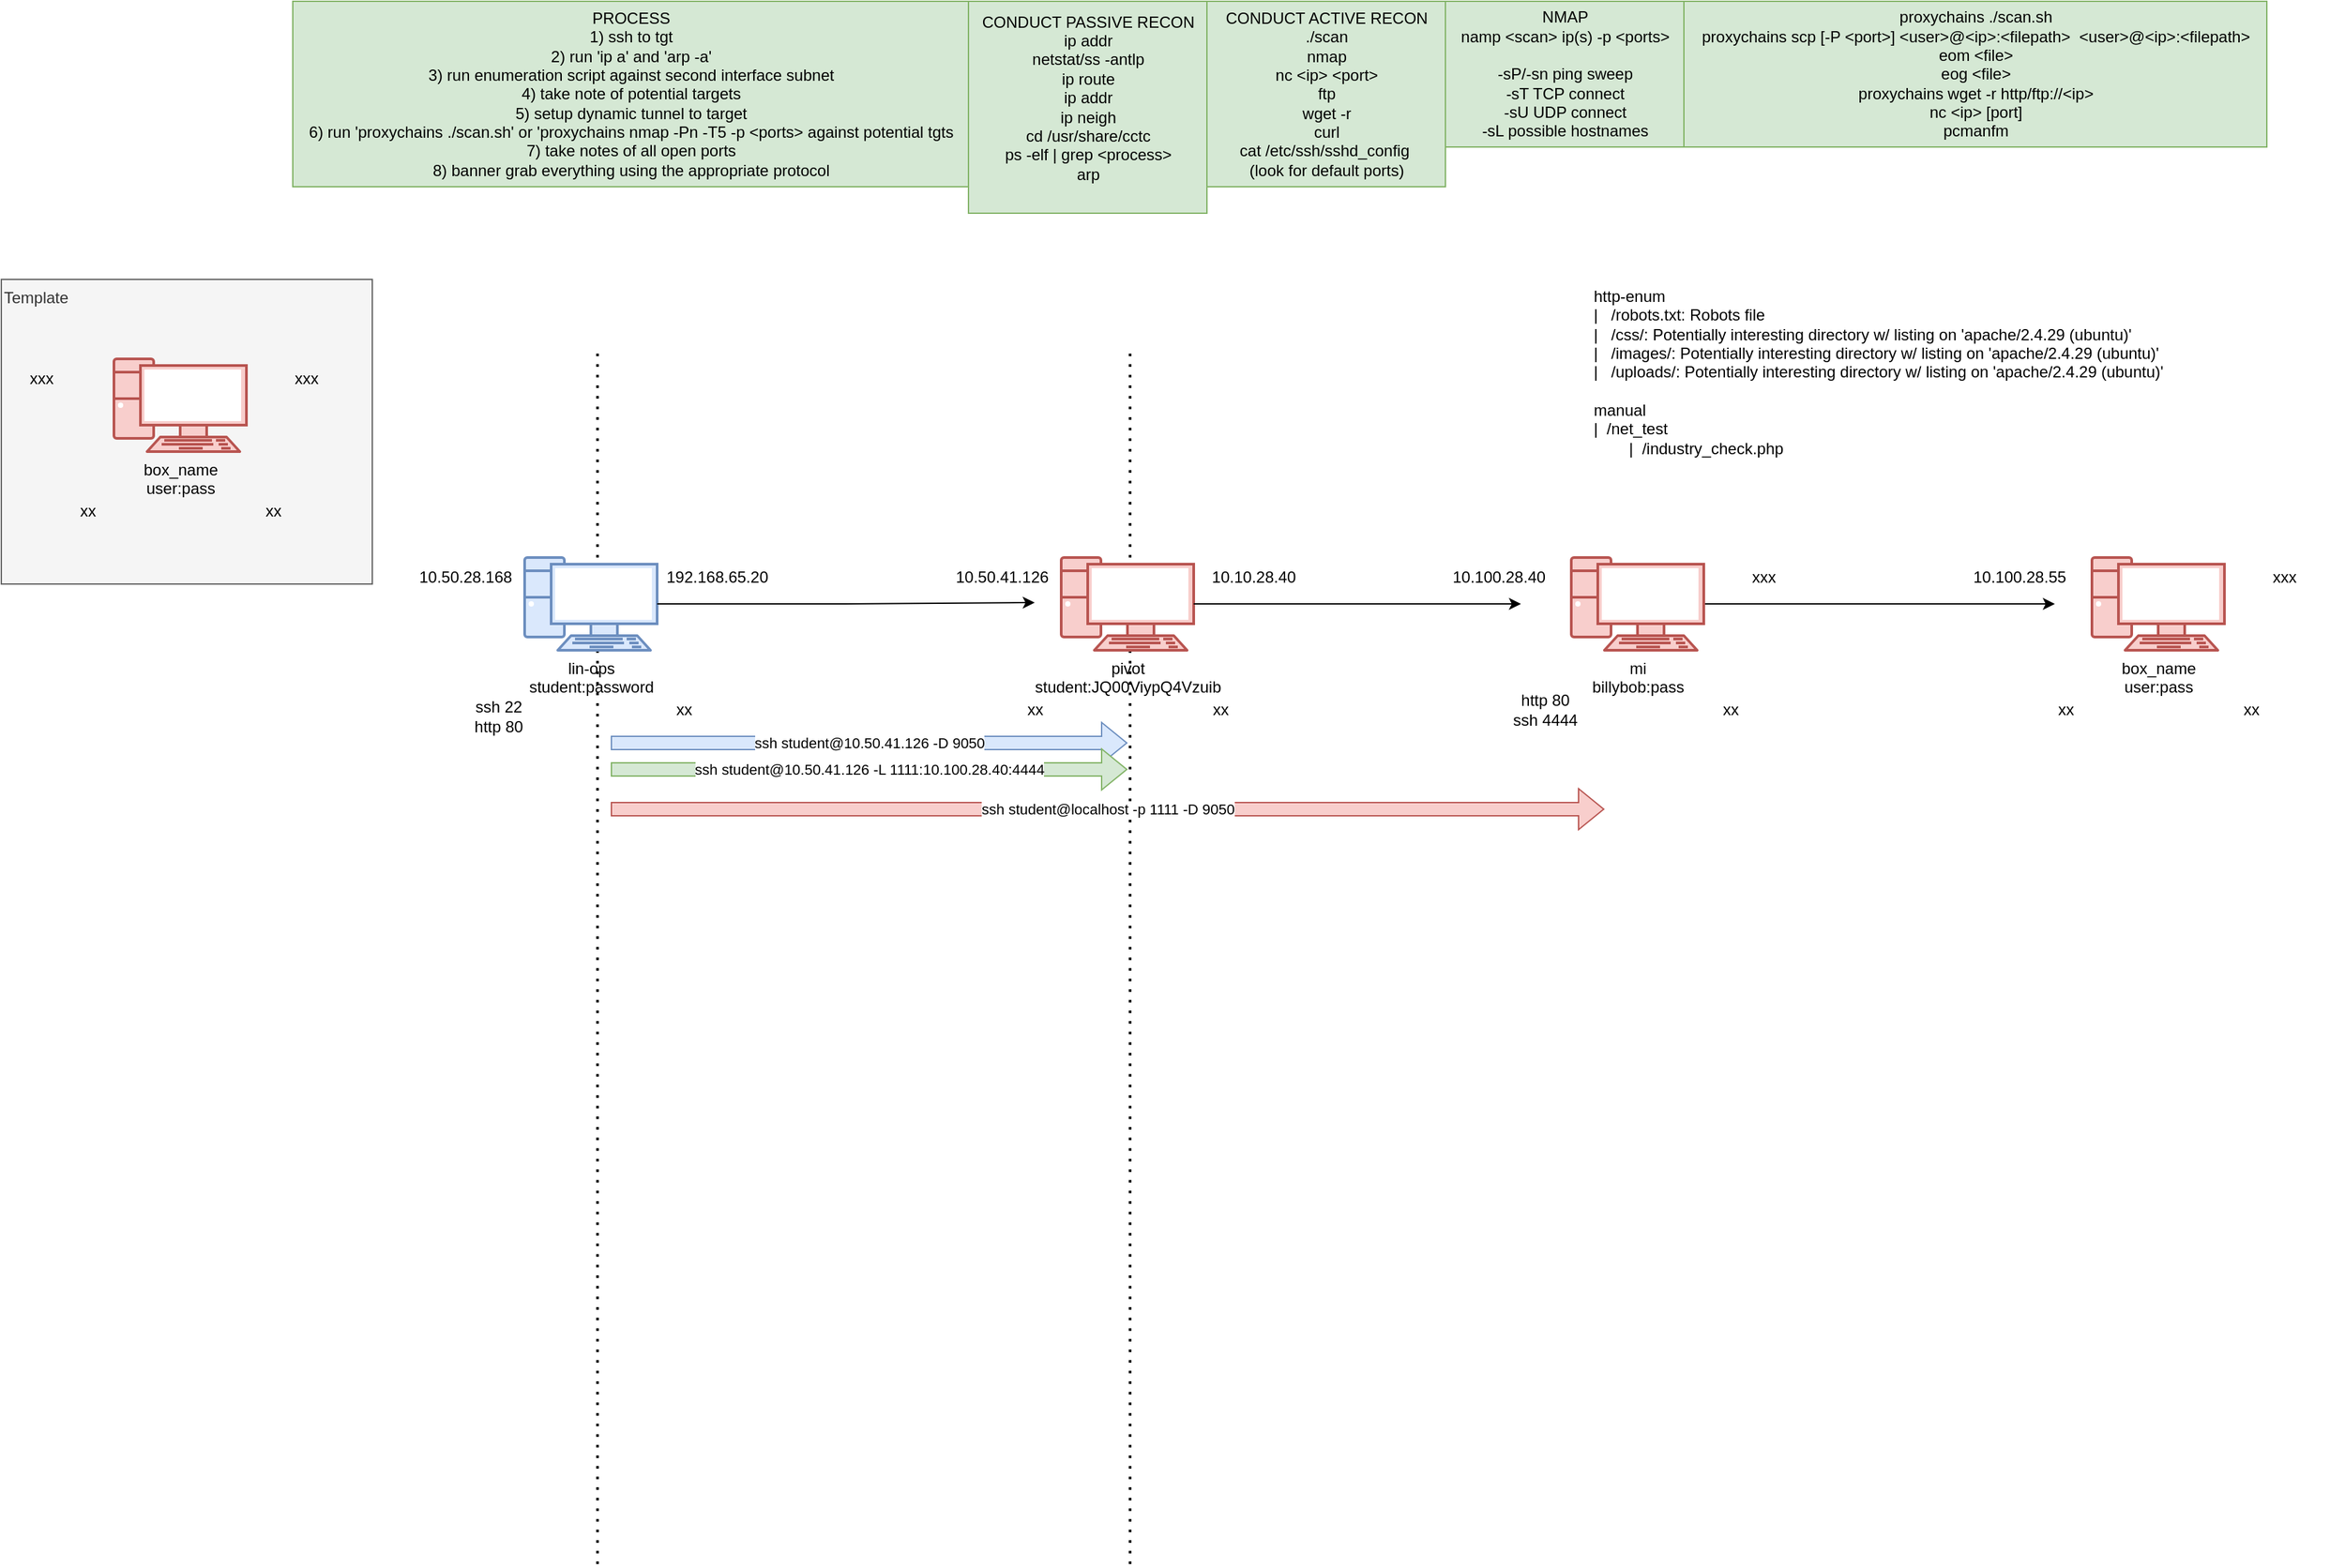 <mxfile version="24.6.4" type="github">
  <diagram name="Page-1" id="VbVQSW-pzx5cs7luFLMK">
    <mxGraphModel dx="2284" dy="1920" grid="1" gridSize="10" guides="1" tooltips="1" connect="1" arrows="1" fold="1" page="1" pageScale="1" pageWidth="850" pageHeight="1100" math="0" shadow="0">
      <root>
        <mxCell id="0" />
        <mxCell id="1" parent="0" />
        <mxCell id="yNn9Nx40JVCtOGWUXmXI-1" value="" style="endArrow=none;dashed=1;html=1;dashPattern=1 3;strokeWidth=2;rounded=0;" parent="1" edge="1">
          <mxGeometry width="50" height="50" relative="1" as="geometry">
            <mxPoint x="492" y="970" as="sourcePoint" />
            <mxPoint x="492" y="50" as="targetPoint" />
          </mxGeometry>
        </mxCell>
        <mxCell id="yNn9Nx40JVCtOGWUXmXI-2" value="" style="endArrow=none;dashed=1;html=1;dashPattern=1 3;strokeWidth=2;rounded=0;" parent="1" edge="1">
          <mxGeometry width="50" height="50" relative="1" as="geometry">
            <mxPoint x="90" y="970" as="sourcePoint" />
            <mxPoint x="90" y="50" as="targetPoint" />
          </mxGeometry>
        </mxCell>
        <mxCell id="yNn9Nx40JVCtOGWUXmXI-3" value="Template" style="whiteSpace=wrap;html=1;verticalAlign=top;align=left;fillColor=#f5f5f5;fontColor=#333333;strokeColor=#666666;" parent="1" vertex="1">
          <mxGeometry x="-360" width="280" height="230" as="geometry" />
        </mxCell>
        <mxCell id="yNn9Nx40JVCtOGWUXmXI-4" value="" style="group" parent="1" vertex="1" connectable="0">
          <mxGeometry y="190" width="230" height="155" as="geometry" />
        </mxCell>
        <mxCell id="yNn9Nx40JVCtOGWUXmXI-5" value="" style="group" parent="yNn9Nx40JVCtOGWUXmXI-4" vertex="1" connectable="0">
          <mxGeometry y="20" width="230" height="135" as="geometry" />
        </mxCell>
        <mxCell id="yNn9Nx40JVCtOGWUXmXI-6" value="lin-ops&lt;div&gt;student:password&lt;/div&gt;" style="verticalAlign=top;verticalLabelPosition=bottom;labelPosition=center;align=center;html=1;outlineConnect=0;fillColor=#dae8fc;strokeColor=#6c8ebf;gradientDirection=north;strokeWidth=2;shape=mxgraph.networks.pc;" parent="yNn9Nx40JVCtOGWUXmXI-5" vertex="1">
          <mxGeometry x="35" width="100" height="70" as="geometry" />
        </mxCell>
        <mxCell id="yNn9Nx40JVCtOGWUXmXI-7" value="ssh 22&lt;div&gt;http 80&lt;/div&gt;" style="text;html=1;align=center;verticalAlign=middle;resizable=0;points=[];autosize=1;strokeColor=none;fillColor=none;" parent="yNn9Nx40JVCtOGWUXmXI-5" vertex="1">
          <mxGeometry x="-15" y="100" width="60" height="40" as="geometry" />
        </mxCell>
        <mxCell id="yNn9Nx40JVCtOGWUXmXI-8" value="192.168.65.20" style="text;html=1;align=center;verticalAlign=middle;resizable=0;points=[];autosize=1;strokeColor=none;fillColor=none;" parent="yNn9Nx40JVCtOGWUXmXI-5" vertex="1">
          <mxGeometry x="130" width="100" height="30" as="geometry" />
        </mxCell>
        <mxCell id="yNn9Nx40JVCtOGWUXmXI-9" value="10.50.28.168" style="text;html=1;align=center;verticalAlign=middle;resizable=0;points=[];autosize=1;strokeColor=none;fillColor=none;" parent="yNn9Nx40JVCtOGWUXmXI-5" vertex="1">
          <mxGeometry x="-55" width="90" height="30" as="geometry" />
        </mxCell>
        <mxCell id="yNn9Nx40JVCtOGWUXmXI-10" value="xx" style="text;html=1;align=center;verticalAlign=middle;resizable=0;points=[];autosize=1;strokeColor=none;fillColor=none;" parent="yNn9Nx40JVCtOGWUXmXI-5" vertex="1">
          <mxGeometry x="135" y="100" width="40" height="30" as="geometry" />
        </mxCell>
        <mxCell id="yNn9Nx40JVCtOGWUXmXI-11" value="" style="group" parent="1" vertex="1" connectable="0">
          <mxGeometry x="405" y="190" width="225" height="150" as="geometry" />
        </mxCell>
        <mxCell id="yNn9Nx40JVCtOGWUXmXI-12" value="" style="group" parent="yNn9Nx40JVCtOGWUXmXI-11" vertex="1" connectable="0">
          <mxGeometry y="20" width="225" height="130" as="geometry" />
        </mxCell>
        <mxCell id="yNn9Nx40JVCtOGWUXmXI-13" value="&lt;div&gt;&lt;span style=&quot;color: rgba(0, 0, 0, 0); font-family: monospace; font-size: 0px; text-align: start; background-color: initial;&quot;&gt;%3CmxGraphModel%3E%3Croot%3E%3CmxCell%20id%3D%220%22%2F%3E%3CmxCell%20id%3D%221%22%20parent%3D%220%22%2F%3E%3CmxCell%20id%3D%222%22%20value%3D%22CONDUCT%20PASSIVE%20RECON%26lt%3Bdiv%26gt%3Bip%20addr%26lt%3B%2Fdiv%26gt%3B%26lt%3Bdiv%26gt%3Bnetstat%2Fss%20-antlp%26lt%3B%2Fdiv%26gt%3B%26lt%3Bdiv%26gt%3Bip%20route%26lt%3B%2Fdiv%26gt%3B%26lt%3Bdiv%26gt%3Bip%20addr%26lt%3B%2Fdiv%26gt%3B%26lt%3Bdiv%26gt%3Bip%20neigh%26lt%3B%2Fdiv%26gt%3B%26lt%3Bdiv%26gt%3Bcd%20%2Fusr%2Fshare%2Fcctc%26lt%3B%2Fdiv%26gt%3B%26lt%3Bdiv%26gt%3Bps%20-elf%20%7C%20grep%20%26amp%3Blt%3Bprocess%26amp%3Bgt%3B%26lt%3B%2Fdiv%26gt%3B%26lt%3Bdiv%26gt%3Barp%26lt%3B%2Fdiv%26gt%3B%26lt%3Bdiv%26gt%3B%26lt%3Bbr%26gt%3B%26lt%3B%2Fdiv%26gt%3B%22%20style%3D%22text%3Bhtml%3D1%3Balign%3Dcenter%3BverticalAlign%3Dmiddle%3Bresizable%3D0%3Bpoints%3D%5B%5D%3Bautosize%3D1%3BstrokeColor%3D%2382b366%3BfillColor%3D%23d5e8d4%3B%22%20vertex%3D%221%22%20parent%3D%221%22%3E%3CmxGeometry%20x%3D%22530%22%20y%3D%22-60%22%20width%3D%22180%22%20height%3D%22160%22%20as%3D%22geometry%22%2F%3E%3C%2FmxCell%3E%3CmxCell%20id%3D%223%22%20value%3D%22%26lt%3Bdiv%26gt%3BCONDUCT%20ACTIVE%20RECON%26lt%3B%2Fdiv%26gt%3B%26lt%3Bdiv%26gt%3B.%2Fscan%26lt%3B%2Fdiv%26gt%3B%26lt%3Bdiv%26gt%3Bnmap%26lt%3B%2Fdiv%26gt%3B%26lt%3Bdiv%26gt%3Bnc%20%26amp%3Blt%3Bip%26amp%3Bgt%3B%20%26amp%3Blt%3Bport%26amp%3Bgt%3B%26lt%3B%2Fdiv%26gt%3B%26lt%3Bdiv%26gt%3Bftp%26lt%3B%2Fdiv%26gt%3B%26lt%3Bdiv%26gt%3Bwget%20-r%26lt%3B%2Fdiv%26gt%3B%26lt%3Bdiv%26gt%3Bcurl%26lt%3B%2Fdiv%26gt%3B%26lt%3Bdiv%26gt%3Bcat%20%2Fetc%2Fssh%2Fsshd_config%26amp%3Bnbsp%3B%26lt%3B%2Fdiv%26gt%3B%26lt%3Bdiv%26gt%3B(look%20for%20default%20ports)%26lt%3B%2Fdiv%26gt%3B%22%20style%3D%22text%3Bhtml%3D1%3Balign%3Dcenter%3BverticalAlign%3Dmiddle%3Bresizable%3D0%3Bpoints%3D%5B%5D%3Bautosize%3D1%3BstrokeColor%3D%2382b366%3BfillColor%3D%23d5e8d4%3B%22%20vertex%3D%221%22%20parent%3D%221%22%3E%3CmxGeometry%20x%3D%22710%22%20y%3D%22-60%22%20width%3D%22180%22%20height%3D%22140%22%20as%3D%22geometry%22%2F%3E%3C%2FmxCell%3E%3CmxCell%20id%3D%224%22%20value%3D%22proxychains%20.%2Fscan.sh%26lt%3Bdiv%26gt%3Bproxychains%20scp%20%5B-P%20%26amp%3Blt%3Bport%26amp%3Bgt%3B%5D%20%26amp%3Blt%3Buser%26amp%3Bgt%3B%40%26amp%3Blt%3Bip%26amp%3Bgt%3B%3A%26amp%3Blt%3Bfilepath%26amp%3Bgt%3B%26amp%3Bnbsp%3B%20%26amp%3Blt%3Buser%26amp%3Bgt%3B%40%26amp%3Blt%3Bip%26amp%3Bgt%3B%3A%26amp%3Blt%3Bfilepath%26amp%3Bgt%3B%26lt%3B%2Fdiv%26gt%3B%26lt%3Bdiv%26gt%3Beom%20%26amp%3Blt%3Bfile%26amp%3Bgt%3B%26lt%3B%2Fdiv%26gt%3B%26lt%3Bdiv%26gt%3Beog%20%26amp%3Blt%3Bfile%26amp%3Bgt%3B%26lt%3B%2Fdiv%26gt%3B%26lt%3Bdiv%26gt%3Bproxychains%20wget%20-r%20http%2Fftp%3A%2F%2F%26amp%3Blt%3Bip%26amp%3Bgt%3B%26lt%3B%2Fdiv%26gt%3B%26lt%3Bdiv%26gt%3Bnc%20%26amp%3Blt%3Bip%26amp%3Bgt%3B%20%5Bport%5D%26lt%3B%2Fdiv%26gt%3B%26lt%3Bdiv%26gt%3Bpcmanfm%26lt%3B%2Fdiv%26gt%3B%22%20style%3D%22text%3Bhtml%3D1%3Balign%3Dcenter%3BverticalAlign%3Dmiddle%3Bresizable%3D0%3Bpoints%3D%5B%5D%3Bautosize%3D1%3BstrokeColor%3D%2382b366%3BfillColor%3D%23d5e8d4%3B%22%20vertex%3D%221%22%20parent%3D%221%22%3E%3CmxGeometry%20x%3D%221070%22%20y%3D%22-60%22%20width%3D%22440%22%20height%3D%22110%22%20as%3D%22geometry%22%2F%3E%3C%2FmxCell%3E%3CmxCell%20id%3D%225%22%20value%3D%22%26lt%3Bdiv%26gt%3BNMAP%26lt%3B%2Fdiv%26gt%3B%26lt%3Bdiv%26gt%3Bnamp%20%26amp%3Blt%3Bscan%26amp%3Bgt%3B%20ip(s)%20-p%20%26amp%3Blt%3Bports%26amp%3Bgt%3B%26lt%3B%2Fdiv%26gt%3B%26lt%3Bdiv%26gt%3B%26lt%3Bbr%26gt%3B%26lt%3B%2Fdiv%26gt%3B%26lt%3Bdiv%26gt%3B%26lt%3Bspan%20style%3D%26quot%3Bbackground-color%3A%20initial%3B%26quot%3B%26gt%3B-sP%2F-sn%20ping%20sweep%26lt%3B%2Fspan%26gt%3B%26lt%3Bbr%26gt%3B%26lt%3B%2Fdiv%26gt%3B%26lt%3Bdiv%26gt%3B-sT%20TCP%20connect%26lt%3B%2Fdiv%26gt%3B%26lt%3Bdiv%26gt%3B-sU%20UDP%20connect%26lt%3B%2Fdiv%26gt%3B%26lt%3Bdiv%26gt%3B-sL%20possible%20hostnames%26lt%3Bbr%26gt%3B%26lt%3B%2Fdiv%26gt%3B%22%20style%3D%22text%3Bhtml%3D1%3Balign%3Dcenter%3BverticalAlign%3Dmiddle%3Bresizable%3D0%3Bpoints%3D%5B%5D%3Bautosize%3D1%3BstrokeColor%3D%2382b366%3BfillColor%3D%23d5e8d4%3B%22%20vertex%3D%221%22%20parent%3D%221%22%3E%3CmxGeometry%20x%3D%22890%22%20y%3D%22-60%22%20width%3D%22180%22%20height%3D%22110%22%20as%3D%22geometry%22%2F%3E%3C%2FmxCell%3E%3CmxCell%20id%3D%226%22%20value%3D%22%26lt%3Bdiv%26gt%3BPROCESS%26lt%3B%2Fdiv%26gt%3B%26lt%3Bdiv%26gt%3B1)%20ssh%20to%20tgt%26lt%3B%2Fdiv%26gt%3B%26lt%3Bdiv%26gt%3B2)%20run%20&#39;ip%20a&#39;%20and%20&#39;arp%20-a&#39;%26lt%3B%2Fdiv%26gt%3B%26lt%3Bdiv%26gt%3B3)%20run%20enumeration%20script%20against%20second%20interface%20subnet%26lt%3B%2Fdiv%26gt%3B%26lt%3Bdiv%26gt%3B4)%20take%20note%20of%20potential%20targets%26lt%3B%2Fdiv%26gt%3B%26lt%3Bdiv%26gt%3B5)%20setup%20dynamic%20tunnel%20to%20target%26lt%3B%2Fdiv%26gt%3B%26lt%3Bdiv%26gt%3B6)%20run%20&#39;proxychains%20.%2Fscan.sh&#39;%20or%20&#39;proxychains%20nmap%20-Pn%20-T5%20-p%20%26amp%3Blt%3Bports%26amp%3Bgt%3B%20against%20potential%20tgts%26lt%3B%2Fdiv%26gt%3B%26lt%3Bdiv%26gt%3B7)%20take%20notes%20of%20all%20open%20ports%26lt%3B%2Fdiv%26gt%3B%26lt%3Bdiv%26gt%3B8)%20banner%20grab%20everything%20using%20the%20appropriate%20protocol%26lt%3B%2Fdiv%26gt%3B%22%20style%3D%22text%3Bhtml%3D1%3Balign%3Dcenter%3BverticalAlign%3Dmiddle%3Bresizable%3D0%3Bpoints%3D%5B%5D%3Bautosize%3D1%3BstrokeColor%3D%2382b366%3BfillColor%3D%23d5e8d4%3B%22%20vertex%3D%221%22%20parent%3D%221%22%3E%3CmxGeometry%20x%3D%2220%22%20y%3D%22-60%22%20width%3D%22510%22%20height%3D%22140%22%20as%3D%22geometry%22%2F%3E%3C%2FmxCell%3E%3C%2Froot%3E%3C%2FmxGraphModel%3E&lt;/span&gt;pivot&lt;/div&gt;&lt;div&gt;student:JQ00ViypQ4Vzuib&lt;/div&gt;" style="verticalAlign=top;verticalLabelPosition=bottom;labelPosition=center;align=center;html=1;outlineConnect=0;fillColor=#f8cecc;strokeColor=#b85450;gradientDirection=north;strokeWidth=2;shape=mxgraph.networks.pc;" parent="yNn9Nx40JVCtOGWUXmXI-12" vertex="1">
          <mxGeometry x="35" width="100" height="70" as="geometry" />
        </mxCell>
        <mxCell id="yNn9Nx40JVCtOGWUXmXI-14" value="xx" style="text;html=1;align=center;verticalAlign=middle;resizable=0;points=[];autosize=1;strokeColor=none;fillColor=none;" parent="yNn9Nx40JVCtOGWUXmXI-12" vertex="1">
          <mxGeometry x="-5" y="100" width="40" height="30" as="geometry" />
        </mxCell>
        <mxCell id="yNn9Nx40JVCtOGWUXmXI-15" value="10.10.28.40" style="text;html=1;align=center;verticalAlign=middle;resizable=0;points=[];autosize=1;strokeColor=none;fillColor=none;" parent="yNn9Nx40JVCtOGWUXmXI-12" vertex="1">
          <mxGeometry x="135" width="90" height="30" as="geometry" />
        </mxCell>
        <mxCell id="yNn9Nx40JVCtOGWUXmXI-16" value="10.50.41.126" style="text;html=1;align=center;verticalAlign=middle;resizable=0;points=[];autosize=1;strokeColor=none;fillColor=none;" parent="yNn9Nx40JVCtOGWUXmXI-12" vertex="1">
          <mxGeometry x="-55" width="90" height="30" as="geometry" />
        </mxCell>
        <mxCell id="yNn9Nx40JVCtOGWUXmXI-17" value="xx" style="text;html=1;align=center;verticalAlign=middle;resizable=0;points=[];autosize=1;strokeColor=none;fillColor=none;" parent="yNn9Nx40JVCtOGWUXmXI-12" vertex="1">
          <mxGeometry x="135" y="100" width="40" height="30" as="geometry" />
        </mxCell>
        <mxCell id="yNn9Nx40JVCtOGWUXmXI-18" style="edgeStyle=orthogonalEdgeStyle;rounded=0;orthogonalLoop=1;jettySize=auto;html=1;exitX=1;exitY=0.5;exitDx=0;exitDy=0;exitPerimeter=0;" parent="1" source="yNn9Nx40JVCtOGWUXmXI-6" edge="1">
          <mxGeometry relative="1" as="geometry">
            <mxPoint x="420" y="244" as="targetPoint" />
          </mxGeometry>
        </mxCell>
        <mxCell id="yNn9Nx40JVCtOGWUXmXI-19" value="" style="group" parent="1" vertex="1" connectable="0">
          <mxGeometry x="-350" y="40" width="265" height="150" as="geometry" />
        </mxCell>
        <mxCell id="yNn9Nx40JVCtOGWUXmXI-20" value="" style="group" parent="yNn9Nx40JVCtOGWUXmXI-19" vertex="1" connectable="0">
          <mxGeometry x="40" width="225" height="150" as="geometry" />
        </mxCell>
        <mxCell id="yNn9Nx40JVCtOGWUXmXI-21" value="" style="group" parent="yNn9Nx40JVCtOGWUXmXI-20" vertex="1" connectable="0">
          <mxGeometry y="20" width="225" height="130" as="geometry" />
        </mxCell>
        <mxCell id="yNn9Nx40JVCtOGWUXmXI-22" value="box_name&lt;div&gt;user:pass&lt;/div&gt;" style="verticalAlign=top;verticalLabelPosition=bottom;labelPosition=center;align=center;html=1;outlineConnect=0;fillColor=#f8cecc;strokeColor=#b85450;gradientDirection=north;strokeWidth=2;shape=mxgraph.networks.pc;" parent="yNn9Nx40JVCtOGWUXmXI-21" vertex="1">
          <mxGeometry x="35" width="100" height="70" as="geometry" />
        </mxCell>
        <mxCell id="yNn9Nx40JVCtOGWUXmXI-23" value="xx" style="text;html=1;align=center;verticalAlign=middle;resizable=0;points=[];autosize=1;strokeColor=none;fillColor=none;" parent="yNn9Nx40JVCtOGWUXmXI-21" vertex="1">
          <mxGeometry x="-5" y="100" width="40" height="30" as="geometry" />
        </mxCell>
        <mxCell id="yNn9Nx40JVCtOGWUXmXI-24" value="xxx" style="text;html=1;align=center;verticalAlign=middle;resizable=0;points=[];autosize=1;strokeColor=none;fillColor=none;" parent="yNn9Nx40JVCtOGWUXmXI-21" vertex="1">
          <mxGeometry x="160" width="40" height="30" as="geometry" />
        </mxCell>
        <mxCell id="yNn9Nx40JVCtOGWUXmXI-25" value="xx" style="text;html=1;align=center;verticalAlign=middle;resizable=0;points=[];autosize=1;strokeColor=none;fillColor=none;" parent="yNn9Nx40JVCtOGWUXmXI-21" vertex="1">
          <mxGeometry x="135" y="100" width="40" height="30" as="geometry" />
        </mxCell>
        <mxCell id="yNn9Nx40JVCtOGWUXmXI-26" value="xxx" style="text;html=1;align=center;verticalAlign=middle;resizable=0;points=[];autosize=1;strokeColor=none;fillColor=none;" parent="yNn9Nx40JVCtOGWUXmXI-19" vertex="1">
          <mxGeometry y="20" width="40" height="30" as="geometry" />
        </mxCell>
        <mxCell id="yNn9Nx40JVCtOGWUXmXI-27" value="CONDUCT PASSIVE RECON&lt;div&gt;ip addr&lt;/div&gt;&lt;div&gt;netstat/ss -antlp&lt;/div&gt;&lt;div&gt;ip route&lt;/div&gt;&lt;div&gt;ip addr&lt;/div&gt;&lt;div&gt;ip neigh&lt;/div&gt;&lt;div&gt;cd /usr/share/cctc&lt;/div&gt;&lt;div&gt;ps -elf | grep &amp;lt;process&amp;gt;&lt;/div&gt;&lt;div&gt;arp&lt;/div&gt;&lt;div&gt;&lt;br&gt;&lt;/div&gt;" style="text;html=1;align=center;verticalAlign=middle;resizable=0;points=[];autosize=1;strokeColor=#82b366;fillColor=#d5e8d4;" parent="1" vertex="1">
          <mxGeometry x="370" y="-210" width="180" height="160" as="geometry" />
        </mxCell>
        <mxCell id="yNn9Nx40JVCtOGWUXmXI-28" value="&lt;div&gt;CONDUCT ACTIVE RECON&lt;/div&gt;&lt;div&gt;./scan&lt;/div&gt;&lt;div&gt;nmap&lt;/div&gt;&lt;div&gt;nc &amp;lt;ip&amp;gt; &amp;lt;port&amp;gt;&lt;/div&gt;&lt;div&gt;ftp&lt;/div&gt;&lt;div&gt;wget -r&lt;/div&gt;&lt;div&gt;curl&lt;/div&gt;&lt;div&gt;cat /etc/ssh/sshd_config&amp;nbsp;&lt;/div&gt;&lt;div&gt;(look for default ports)&lt;/div&gt;" style="text;html=1;align=center;verticalAlign=middle;resizable=0;points=[];autosize=1;strokeColor=#82b366;fillColor=#d5e8d4;" parent="1" vertex="1">
          <mxGeometry x="550" y="-210" width="180" height="140" as="geometry" />
        </mxCell>
        <mxCell id="yNn9Nx40JVCtOGWUXmXI-29" value="proxychains ./scan.sh&lt;div&gt;proxychains scp [-P &amp;lt;port&amp;gt;] &amp;lt;user&amp;gt;@&amp;lt;ip&amp;gt;:&amp;lt;filepath&amp;gt;&amp;nbsp; &amp;lt;user&amp;gt;@&amp;lt;ip&amp;gt;:&amp;lt;filepath&amp;gt;&lt;/div&gt;&lt;div&gt;eom &amp;lt;file&amp;gt;&lt;/div&gt;&lt;div&gt;eog &amp;lt;file&amp;gt;&lt;/div&gt;&lt;div&gt;proxychains wget -r http/ftp://&amp;lt;ip&amp;gt;&lt;/div&gt;&lt;div&gt;nc &amp;lt;ip&amp;gt; [port]&lt;/div&gt;&lt;div&gt;pcmanfm&lt;/div&gt;" style="text;html=1;align=center;verticalAlign=middle;resizable=0;points=[];autosize=1;strokeColor=#82b366;fillColor=#d5e8d4;" parent="1" vertex="1">
          <mxGeometry x="910" y="-210" width="440" height="110" as="geometry" />
        </mxCell>
        <mxCell id="yNn9Nx40JVCtOGWUXmXI-30" value="&lt;div&gt;NMAP&lt;/div&gt;&lt;div&gt;namp &amp;lt;scan&amp;gt; ip(s) -p &amp;lt;ports&amp;gt;&lt;/div&gt;&lt;div&gt;&lt;br&gt;&lt;/div&gt;&lt;div&gt;&lt;span style=&quot;background-color: initial;&quot;&gt;-sP/-sn ping sweep&lt;/span&gt;&lt;br&gt;&lt;/div&gt;&lt;div&gt;-sT TCP connect&lt;/div&gt;&lt;div&gt;-sU UDP connect&lt;/div&gt;&lt;div&gt;-sL possible hostnames&lt;br&gt;&lt;/div&gt;" style="text;html=1;align=center;verticalAlign=middle;resizable=0;points=[];autosize=1;strokeColor=#82b366;fillColor=#d5e8d4;" parent="1" vertex="1">
          <mxGeometry x="730" y="-210" width="180" height="110" as="geometry" />
        </mxCell>
        <mxCell id="yNn9Nx40JVCtOGWUXmXI-31" value="&lt;div&gt;PROCESS&lt;/div&gt;&lt;div&gt;1) ssh to tgt&lt;/div&gt;&lt;div&gt;2) run &#39;ip a&#39; and &#39;arp -a&#39;&lt;/div&gt;&lt;div&gt;3) run enumeration script against second interface subnet&lt;/div&gt;&lt;div&gt;4) take note of potential targets&lt;/div&gt;&lt;div&gt;5) setup dynamic tunnel to target&lt;/div&gt;&lt;div&gt;6) run &#39;proxychains ./scan.sh&#39; or &#39;proxychains nmap -Pn -T5 -p &amp;lt;ports&amp;gt; against potential tgts&lt;/div&gt;&lt;div&gt;7) take notes of all open ports&lt;/div&gt;&lt;div&gt;8) banner grab everything using the appropriate protocol&lt;/div&gt;" style="text;html=1;align=center;verticalAlign=middle;resizable=0;points=[];autosize=1;strokeColor=#82b366;fillColor=#d5e8d4;" parent="1" vertex="1">
          <mxGeometry x="-140" y="-210" width="510" height="140" as="geometry" />
        </mxCell>
        <mxCell id="yNn9Nx40JVCtOGWUXmXI-32" value="" style="group" parent="1" vertex="1" connectable="0">
          <mxGeometry x="750" y="190" width="265" height="155" as="geometry" />
        </mxCell>
        <mxCell id="yNn9Nx40JVCtOGWUXmXI-33" value="" style="group" parent="yNn9Nx40JVCtOGWUXmXI-32" vertex="1" connectable="0">
          <mxGeometry x="40" width="225" height="155" as="geometry" />
        </mxCell>
        <mxCell id="yNn9Nx40JVCtOGWUXmXI-34" value="" style="group" parent="yNn9Nx40JVCtOGWUXmXI-33" vertex="1" connectable="0">
          <mxGeometry y="20" width="225" height="135" as="geometry" />
        </mxCell>
        <mxCell id="H_RvBydYyy8dK0IpRd9_-9" style="edgeStyle=orthogonalEdgeStyle;rounded=0;orthogonalLoop=1;jettySize=auto;html=1;exitX=1;exitY=0.5;exitDx=0;exitDy=0;exitPerimeter=0;" edge="1" parent="yNn9Nx40JVCtOGWUXmXI-34" source="yNn9Nx40JVCtOGWUXmXI-35">
          <mxGeometry relative="1" as="geometry">
            <mxPoint x="400" y="35" as="targetPoint" />
          </mxGeometry>
        </mxCell>
        <mxCell id="yNn9Nx40JVCtOGWUXmXI-35" value="mi&lt;div&gt;billybob:pass&lt;/div&gt;" style="verticalAlign=top;verticalLabelPosition=bottom;labelPosition=center;align=center;html=1;outlineConnect=0;fillColor=#f8cecc;strokeColor=#b85450;gradientDirection=north;strokeWidth=2;shape=mxgraph.networks.pc;" parent="yNn9Nx40JVCtOGWUXmXI-34" vertex="1">
          <mxGeometry x="35" width="100" height="70" as="geometry" />
        </mxCell>
        <mxCell id="yNn9Nx40JVCtOGWUXmXI-36" value="http 80&lt;div&gt;ssh 4444&lt;/div&gt;" style="text;html=1;align=center;verticalAlign=middle;resizable=0;points=[];autosize=1;strokeColor=none;fillColor=none;" parent="yNn9Nx40JVCtOGWUXmXI-34" vertex="1">
          <mxGeometry x="-20" y="95" width="70" height="40" as="geometry" />
        </mxCell>
        <mxCell id="yNn9Nx40JVCtOGWUXmXI-37" value="xxx" style="text;html=1;align=center;verticalAlign=middle;resizable=0;points=[];autosize=1;strokeColor=none;fillColor=none;" parent="yNn9Nx40JVCtOGWUXmXI-34" vertex="1">
          <mxGeometry x="160" width="40" height="30" as="geometry" />
        </mxCell>
        <mxCell id="yNn9Nx40JVCtOGWUXmXI-38" value="xx" style="text;html=1;align=center;verticalAlign=middle;resizable=0;points=[];autosize=1;strokeColor=none;fillColor=none;" parent="yNn9Nx40JVCtOGWUXmXI-34" vertex="1">
          <mxGeometry x="135" y="100" width="40" height="30" as="geometry" />
        </mxCell>
        <mxCell id="yNn9Nx40JVCtOGWUXmXI-39" value="10.100.28.40" style="text;html=1;align=center;verticalAlign=middle;resizable=0;points=[];autosize=1;strokeColor=none;fillColor=none;" parent="yNn9Nx40JVCtOGWUXmXI-32" vertex="1">
          <mxGeometry x="-25" y="20" width="90" height="30" as="geometry" />
        </mxCell>
        <mxCell id="yNn9Nx40JVCtOGWUXmXI-40" value="&lt;div&gt;http-enum&lt;/div&gt;&lt;div&gt;|&amp;nbsp; &amp;nbsp;/robots.txt: Robots file&lt;/div&gt;&lt;div&gt;|&amp;nbsp; &amp;nbsp;/css/: Potentially interesting directory w/ listing on &#39;apache/2.4.29 (ubuntu)&#39;&lt;/div&gt;&lt;div&gt;|&amp;nbsp; &amp;nbsp;/images/: Potentially interesting directory w/ listing on &#39;apache/2.4.29 (ubuntu)&#39;&lt;/div&gt;&lt;div&gt;|&amp;nbsp; &amp;nbsp;/uploads/: Potentially interesting directory w/ listing on &#39;apache/2.4.29 (ubuntu)&#39;&lt;/div&gt;&lt;div&gt;&lt;br&gt;&lt;/div&gt;&lt;div&gt;manual&lt;/div&gt;&lt;div&gt;|&amp;nbsp; /net_test&lt;/div&gt;&lt;div&gt;&lt;span style=&quot;white-space: pre;&quot;&gt;&#x9;&lt;/span&gt;|&amp;nbsp; /industry_check.php&lt;br&gt;&lt;/div&gt;" style="text;html=1;align=left;verticalAlign=middle;resizable=0;points=[];autosize=1;strokeColor=none;fillColor=none;" parent="1" vertex="1">
          <mxGeometry x="840" width="450" height="140" as="geometry" />
        </mxCell>
        <mxCell id="07xAVutP8Zx2VsPJWfE--1" style="edgeStyle=orthogonalEdgeStyle;rounded=0;orthogonalLoop=1;jettySize=auto;html=1;exitX=1;exitY=0.5;exitDx=0;exitDy=0;exitPerimeter=0;entryX=0.689;entryY=1.167;entryDx=0;entryDy=0;entryPerimeter=0;" parent="1" source="yNn9Nx40JVCtOGWUXmXI-13" target="yNn9Nx40JVCtOGWUXmXI-39" edge="1">
          <mxGeometry relative="1" as="geometry" />
        </mxCell>
        <mxCell id="H_RvBydYyy8dK0IpRd9_-1" value="" style="group" vertex="1" connectable="0" parent="1">
          <mxGeometry x="1143" y="190" width="265" height="150" as="geometry" />
        </mxCell>
        <mxCell id="H_RvBydYyy8dK0IpRd9_-2" value="" style="group" vertex="1" connectable="0" parent="H_RvBydYyy8dK0IpRd9_-1">
          <mxGeometry x="40" width="225" height="150" as="geometry" />
        </mxCell>
        <mxCell id="H_RvBydYyy8dK0IpRd9_-3" value="" style="group" vertex="1" connectable="0" parent="H_RvBydYyy8dK0IpRd9_-2">
          <mxGeometry y="20" width="225" height="130" as="geometry" />
        </mxCell>
        <mxCell id="H_RvBydYyy8dK0IpRd9_-4" value="box_name&lt;div&gt;user:pass&lt;/div&gt;" style="verticalAlign=top;verticalLabelPosition=bottom;labelPosition=center;align=center;html=1;outlineConnect=0;fillColor=#f8cecc;strokeColor=#b85450;gradientDirection=north;strokeWidth=2;shape=mxgraph.networks.pc;" vertex="1" parent="H_RvBydYyy8dK0IpRd9_-3">
          <mxGeometry x="35" width="100" height="70" as="geometry" />
        </mxCell>
        <mxCell id="H_RvBydYyy8dK0IpRd9_-5" value="xx" style="text;html=1;align=center;verticalAlign=middle;resizable=0;points=[];autosize=1;strokeColor=none;fillColor=none;" vertex="1" parent="H_RvBydYyy8dK0IpRd9_-3">
          <mxGeometry x="-5" y="100" width="40" height="30" as="geometry" />
        </mxCell>
        <mxCell id="H_RvBydYyy8dK0IpRd9_-6" value="xxx" style="text;html=1;align=center;verticalAlign=middle;resizable=0;points=[];autosize=1;strokeColor=none;fillColor=none;" vertex="1" parent="H_RvBydYyy8dK0IpRd9_-3">
          <mxGeometry x="160" width="40" height="30" as="geometry" />
        </mxCell>
        <mxCell id="H_RvBydYyy8dK0IpRd9_-7" value="xx" style="text;html=1;align=center;verticalAlign=middle;resizable=0;points=[];autosize=1;strokeColor=none;fillColor=none;" vertex="1" parent="H_RvBydYyy8dK0IpRd9_-3">
          <mxGeometry x="135" y="100" width="40" height="30" as="geometry" />
        </mxCell>
        <mxCell id="H_RvBydYyy8dK0IpRd9_-8" value="10.100.28.55" style="text;html=1;align=center;verticalAlign=middle;resizable=0;points=[];autosize=1;strokeColor=none;fillColor=none;" vertex="1" parent="H_RvBydYyy8dK0IpRd9_-1">
          <mxGeometry x="-25" y="20" width="90" height="30" as="geometry" />
        </mxCell>
        <mxCell id="H_RvBydYyy8dK0IpRd9_-10" value="ssh student@10.50.41.126 -D 9050" style="shape=flexArrow;endArrow=classic;html=1;rounded=0;fillColor=#dae8fc;strokeColor=#6c8ebf;" edge="1" parent="1">
          <mxGeometry width="50" height="50" relative="1" as="geometry">
            <mxPoint x="100" y="350" as="sourcePoint" />
            <mxPoint x="490" y="350" as="targetPoint" />
          </mxGeometry>
        </mxCell>
        <mxCell id="H_RvBydYyy8dK0IpRd9_-11" value="ssh student@localhost -p 1111 -D 9050" style="shape=flexArrow;endArrow=classic;html=1;rounded=0;fillColor=#f8cecc;strokeColor=#b85450;" edge="1" parent="1">
          <mxGeometry width="50" height="50" relative="1" as="geometry">
            <mxPoint x="100" y="400" as="sourcePoint" />
            <mxPoint x="850" y="400" as="targetPoint" />
          </mxGeometry>
        </mxCell>
        <mxCell id="H_RvBydYyy8dK0IpRd9_-12" value="ssh student@10.50.41.126 -L 1111:10.100.28.40:4444" style="shape=flexArrow;endArrow=classic;html=1;rounded=0;fillColor=#d5e8d4;strokeColor=#82b366;" edge="1" parent="1">
          <mxGeometry width="50" height="50" relative="1" as="geometry">
            <mxPoint x="100" y="370" as="sourcePoint" />
            <mxPoint x="490" y="370" as="targetPoint" />
          </mxGeometry>
        </mxCell>
      </root>
    </mxGraphModel>
  </diagram>
</mxfile>
